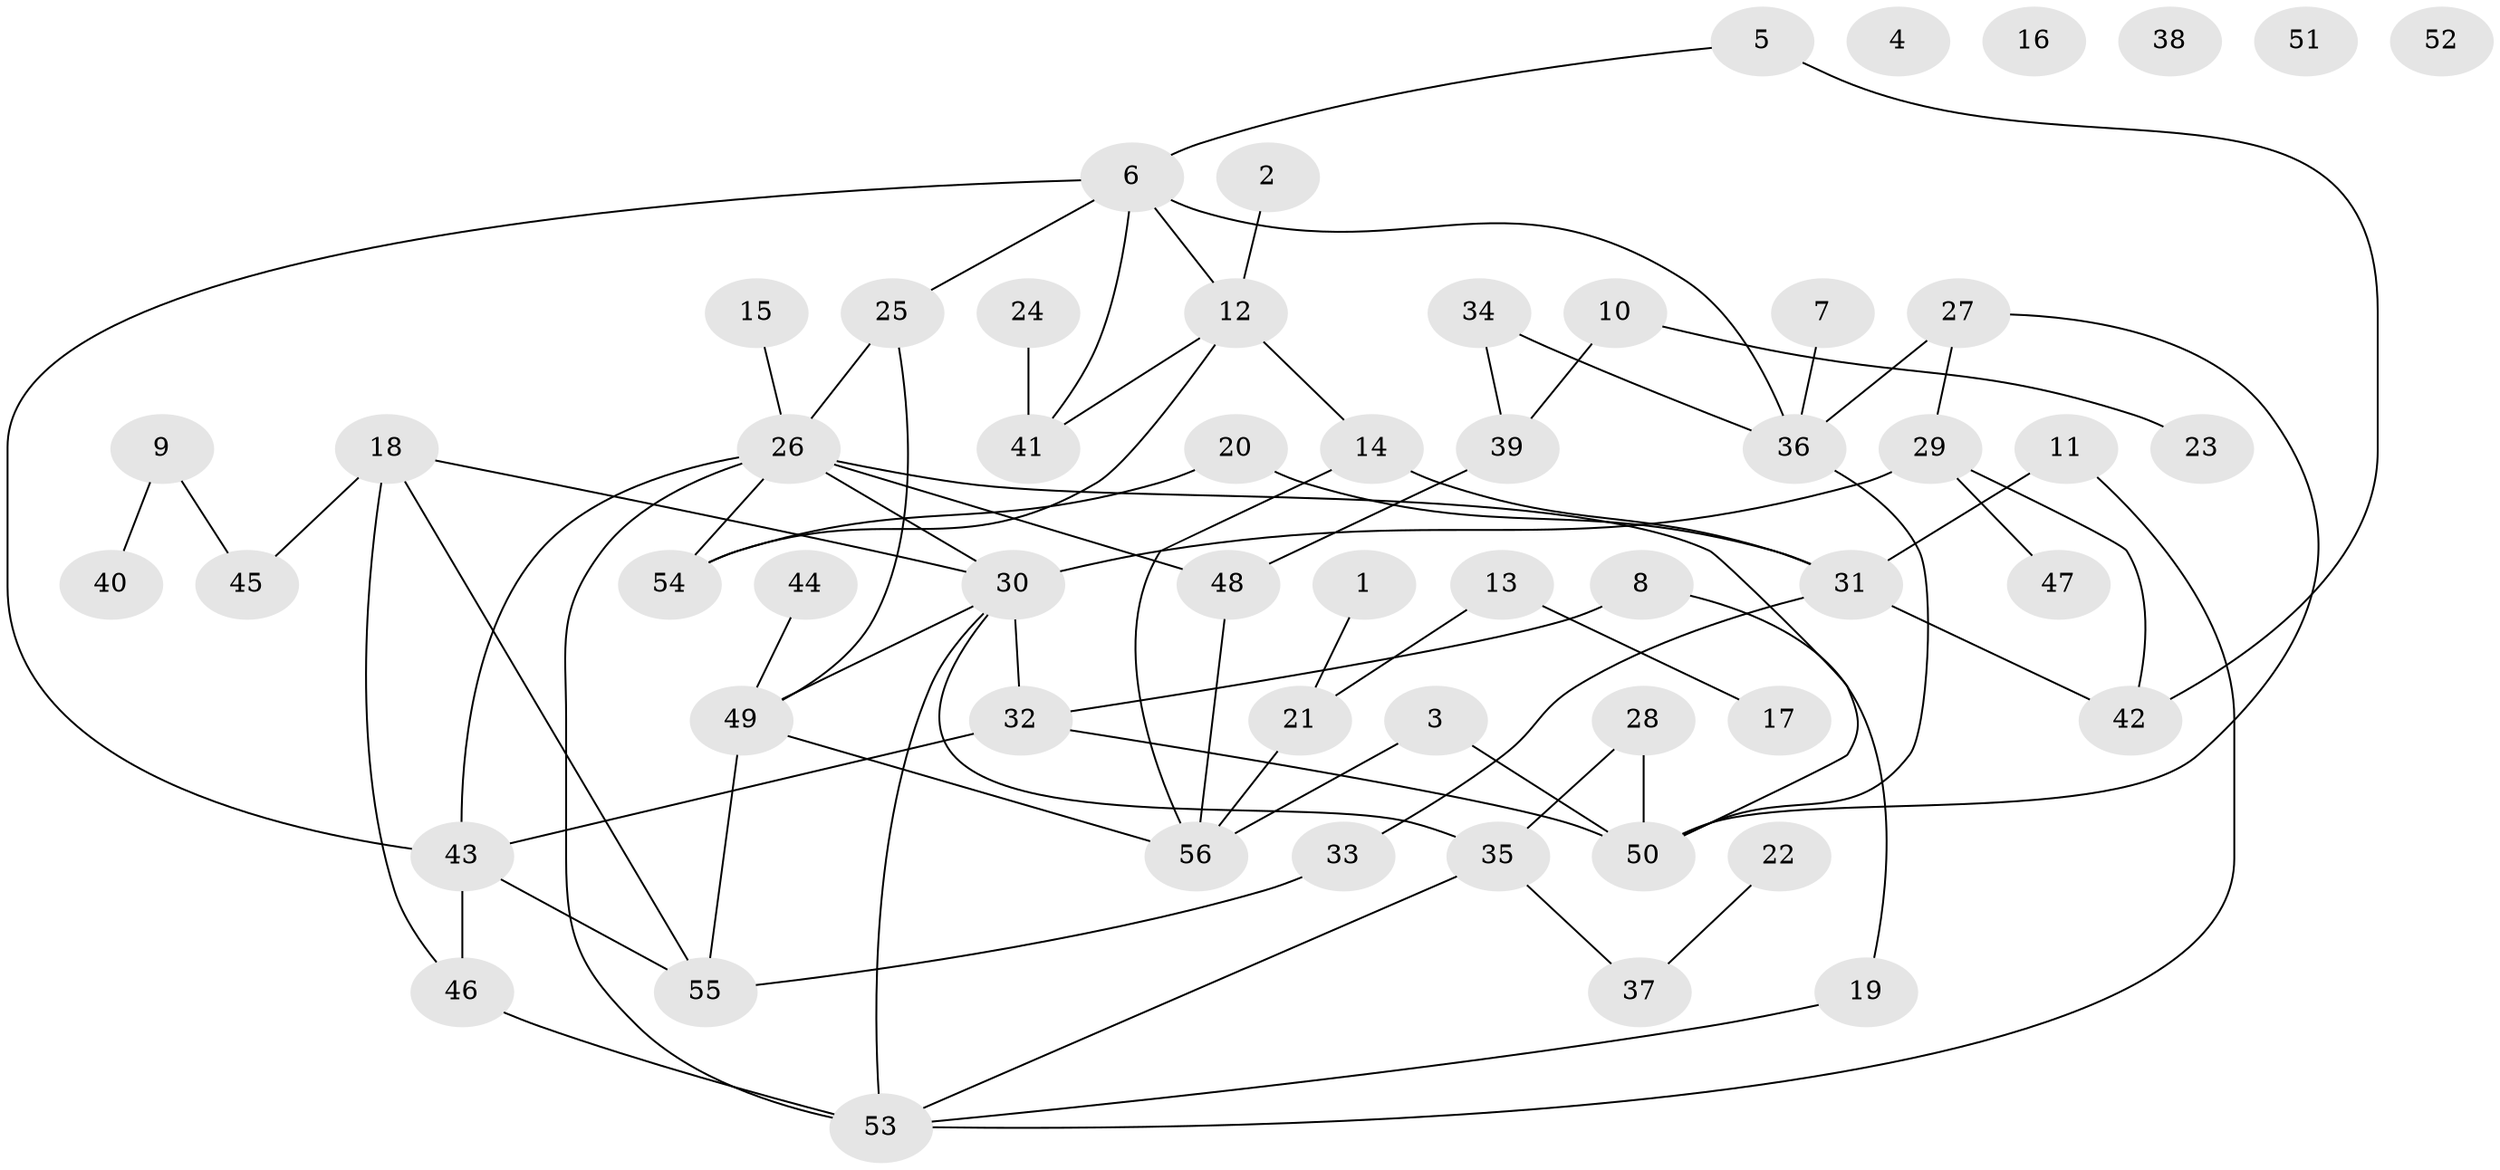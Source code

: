 // coarse degree distribution, {1: 0.22857142857142856, 2: 0.14285714285714285, 0: 0.14285714285714285, 3: 0.11428571428571428, 7: 0.02857142857142857, 4: 0.11428571428571428, 5: 0.05714285714285714, 6: 0.08571428571428572, 9: 0.02857142857142857, 8: 0.05714285714285714}
// Generated by graph-tools (version 1.1) at 2025/41/03/06/25 10:41:21]
// undirected, 56 vertices, 76 edges
graph export_dot {
graph [start="1"]
  node [color=gray90,style=filled];
  1;
  2;
  3;
  4;
  5;
  6;
  7;
  8;
  9;
  10;
  11;
  12;
  13;
  14;
  15;
  16;
  17;
  18;
  19;
  20;
  21;
  22;
  23;
  24;
  25;
  26;
  27;
  28;
  29;
  30;
  31;
  32;
  33;
  34;
  35;
  36;
  37;
  38;
  39;
  40;
  41;
  42;
  43;
  44;
  45;
  46;
  47;
  48;
  49;
  50;
  51;
  52;
  53;
  54;
  55;
  56;
  1 -- 21;
  2 -- 12;
  3 -- 50;
  3 -- 56;
  5 -- 6;
  5 -- 42;
  6 -- 12;
  6 -- 25;
  6 -- 36;
  6 -- 41;
  6 -- 43;
  7 -- 36;
  8 -- 19;
  8 -- 32;
  9 -- 40;
  9 -- 45;
  10 -- 23;
  10 -- 39;
  11 -- 31;
  11 -- 53;
  12 -- 14;
  12 -- 41;
  12 -- 54;
  13 -- 17;
  13 -- 21;
  14 -- 31;
  14 -- 56;
  15 -- 26;
  18 -- 30;
  18 -- 45;
  18 -- 46;
  18 -- 55;
  19 -- 53;
  20 -- 31;
  20 -- 54;
  21 -- 56;
  22 -- 37;
  24 -- 41;
  25 -- 26;
  25 -- 49;
  26 -- 30;
  26 -- 43;
  26 -- 48;
  26 -- 50;
  26 -- 53;
  26 -- 54;
  27 -- 29;
  27 -- 36;
  27 -- 50;
  28 -- 35;
  28 -- 50;
  29 -- 30;
  29 -- 42;
  29 -- 47;
  30 -- 32;
  30 -- 35;
  30 -- 49;
  30 -- 53;
  31 -- 33;
  31 -- 42;
  32 -- 43;
  32 -- 50;
  33 -- 55;
  34 -- 36;
  34 -- 39;
  35 -- 37;
  35 -- 53;
  36 -- 50;
  39 -- 48;
  43 -- 46;
  43 -- 55;
  44 -- 49;
  46 -- 53;
  48 -- 56;
  49 -- 55;
  49 -- 56;
}
